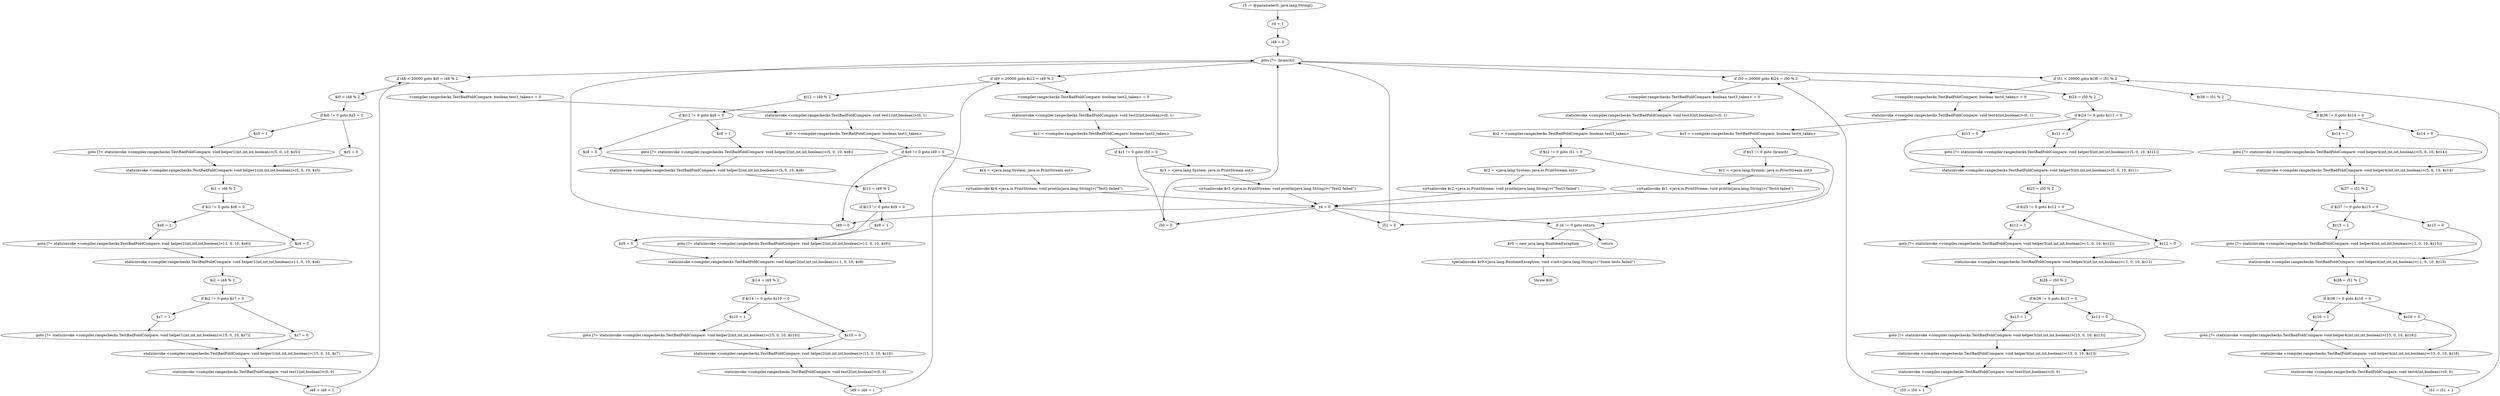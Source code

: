 digraph "unitGraph" {
    "r5 := @parameter0: java.lang.String[]"
    "z4 = 1"
    "i48 = 0"
    "goto [?= (branch)]"
    "$i0 = i48 % 2"
    "if $i0 != 0 goto $z5 = 0"
    "$z5 = 1"
    "goto [?= staticinvoke <compiler.rangechecks.TestBadFoldCompare: void helper1(int,int,int,boolean)>(5, 0, 10, $z5)]"
    "$z5 = 0"
    "staticinvoke <compiler.rangechecks.TestBadFoldCompare: void helper1(int,int,int,boolean)>(5, 0, 10, $z5)"
    "$i1 = i48 % 2"
    "if $i1 != 0 goto $z6 = 0"
    "$z6 = 1"
    "goto [?= staticinvoke <compiler.rangechecks.TestBadFoldCompare: void helper1(int,int,int,boolean)>(-1, 0, 10, $z6)]"
    "$z6 = 0"
    "staticinvoke <compiler.rangechecks.TestBadFoldCompare: void helper1(int,int,int,boolean)>(-1, 0, 10, $z6)"
    "$i2 = i48 % 2"
    "if $i2 != 0 goto $z7 = 0"
    "$z7 = 1"
    "goto [?= staticinvoke <compiler.rangechecks.TestBadFoldCompare: void helper1(int,int,int,boolean)>(15, 0, 10, $z7)]"
    "$z7 = 0"
    "staticinvoke <compiler.rangechecks.TestBadFoldCompare: void helper1(int,int,int,boolean)>(15, 0, 10, $z7)"
    "staticinvoke <compiler.rangechecks.TestBadFoldCompare: void test1(int,boolean)>(0, 0)"
    "i48 = i48 + 1"
    "if i48 < 20000 goto $i0 = i48 % 2"
    "<compiler.rangechecks.TestBadFoldCompare: boolean test1_taken> = 0"
    "staticinvoke <compiler.rangechecks.TestBadFoldCompare: void test1(int,boolean)>(0, 1)"
    "$z0 = <compiler.rangechecks.TestBadFoldCompare: boolean test1_taken>"
    "if $z0 != 0 goto i49 = 0"
    "$r4 = <java.lang.System: java.io.PrintStream out>"
    "virtualinvoke $r4.<java.io.PrintStream: void println(java.lang.String)>(\"Test1 failed\")"
    "z4 = 0"
    "i49 = 0"
    "$i12 = i49 % 2"
    "if $i12 != 0 goto $z8 = 0"
    "$z8 = 1"
    "goto [?= staticinvoke <compiler.rangechecks.TestBadFoldCompare: void helper2(int,int,int,boolean)>(5, 0, 10, $z8)]"
    "$z8 = 0"
    "staticinvoke <compiler.rangechecks.TestBadFoldCompare: void helper2(int,int,int,boolean)>(5, 0, 10, $z8)"
    "$i13 = i49 % 2"
    "if $i13 != 0 goto $z9 = 0"
    "$z9 = 1"
    "goto [?= staticinvoke <compiler.rangechecks.TestBadFoldCompare: void helper2(int,int,int,boolean)>(-1, 0, 10, $z9)]"
    "$z9 = 0"
    "staticinvoke <compiler.rangechecks.TestBadFoldCompare: void helper2(int,int,int,boolean)>(-1, 0, 10, $z9)"
    "$i14 = i49 % 2"
    "if $i14 != 0 goto $z10 = 0"
    "$z10 = 1"
    "goto [?= staticinvoke <compiler.rangechecks.TestBadFoldCompare: void helper2(int,int,int,boolean)>(15, 0, 10, $z10)]"
    "$z10 = 0"
    "staticinvoke <compiler.rangechecks.TestBadFoldCompare: void helper2(int,int,int,boolean)>(15, 0, 10, $z10)"
    "staticinvoke <compiler.rangechecks.TestBadFoldCompare: void test2(int,boolean)>(0, 0)"
    "i49 = i49 + 1"
    "if i49 < 20000 goto $i12 = i49 % 2"
    "<compiler.rangechecks.TestBadFoldCompare: boolean test2_taken> = 0"
    "staticinvoke <compiler.rangechecks.TestBadFoldCompare: void test2(int,boolean)>(0, 1)"
    "$z1 = <compiler.rangechecks.TestBadFoldCompare: boolean test2_taken>"
    "if $z1 != 0 goto i50 = 0"
    "$r3 = <java.lang.System: java.io.PrintStream out>"
    "virtualinvoke $r3.<java.io.PrintStream: void println(java.lang.String)>(\"Test2 failed\")"
    "i50 = 0"
    "$i24 = i50 % 2"
    "if $i24 != 0 goto $z11 = 0"
    "$z11 = 1"
    "goto [?= staticinvoke <compiler.rangechecks.TestBadFoldCompare: void helper3(int,int,int,boolean)>(5, 0, 10, $z11)]"
    "$z11 = 0"
    "staticinvoke <compiler.rangechecks.TestBadFoldCompare: void helper3(int,int,int,boolean)>(5, 0, 10, $z11)"
    "$i25 = i50 % 2"
    "if $i25 != 0 goto $z12 = 0"
    "$z12 = 1"
    "goto [?= staticinvoke <compiler.rangechecks.TestBadFoldCompare: void helper3(int,int,int,boolean)>(-1, 0, 10, $z12)]"
    "$z12 = 0"
    "staticinvoke <compiler.rangechecks.TestBadFoldCompare: void helper3(int,int,int,boolean)>(-1, 0, 10, $z12)"
    "$i26 = i50 % 2"
    "if $i26 != 0 goto $z13 = 0"
    "$z13 = 1"
    "goto [?= staticinvoke <compiler.rangechecks.TestBadFoldCompare: void helper3(int,int,int,boolean)>(15, 0, 10, $z13)]"
    "$z13 = 0"
    "staticinvoke <compiler.rangechecks.TestBadFoldCompare: void helper3(int,int,int,boolean)>(15, 0, 10, $z13)"
    "staticinvoke <compiler.rangechecks.TestBadFoldCompare: void test3(int,boolean)>(0, 0)"
    "i50 = i50 + 1"
    "if i50 < 20000 goto $i24 = i50 % 2"
    "<compiler.rangechecks.TestBadFoldCompare: boolean test3_taken> = 0"
    "staticinvoke <compiler.rangechecks.TestBadFoldCompare: void test3(int,boolean)>(0, 1)"
    "$z2 = <compiler.rangechecks.TestBadFoldCompare: boolean test3_taken>"
    "if $z2 != 0 goto i51 = 0"
    "$r2 = <java.lang.System: java.io.PrintStream out>"
    "virtualinvoke $r2.<java.io.PrintStream: void println(java.lang.String)>(\"Test3 failed\")"
    "i51 = 0"
    "$i36 = i51 % 2"
    "if $i36 != 0 goto $z14 = 0"
    "$z14 = 1"
    "goto [?= staticinvoke <compiler.rangechecks.TestBadFoldCompare: void helper4(int,int,int,boolean)>(5, 0, 10, $z14)]"
    "$z14 = 0"
    "staticinvoke <compiler.rangechecks.TestBadFoldCompare: void helper4(int,int,int,boolean)>(5, 0, 10, $z14)"
    "$i37 = i51 % 2"
    "if $i37 != 0 goto $z15 = 0"
    "$z15 = 1"
    "goto [?= staticinvoke <compiler.rangechecks.TestBadFoldCompare: void helper4(int,int,int,boolean)>(-1, 0, 10, $z15)]"
    "$z15 = 0"
    "staticinvoke <compiler.rangechecks.TestBadFoldCompare: void helper4(int,int,int,boolean)>(-1, 0, 10, $z15)"
    "$i38 = i51 % 2"
    "if $i38 != 0 goto $z16 = 0"
    "$z16 = 1"
    "goto [?= staticinvoke <compiler.rangechecks.TestBadFoldCompare: void helper4(int,int,int,boolean)>(15, 0, 10, $z16)]"
    "$z16 = 0"
    "staticinvoke <compiler.rangechecks.TestBadFoldCompare: void helper4(int,int,int,boolean)>(15, 0, 10, $z16)"
    "staticinvoke <compiler.rangechecks.TestBadFoldCompare: void test4(int,boolean)>(0, 0)"
    "i51 = i51 + 1"
    "if i51 < 20000 goto $i36 = i51 % 2"
    "<compiler.rangechecks.TestBadFoldCompare: boolean test4_taken> = 0"
    "staticinvoke <compiler.rangechecks.TestBadFoldCompare: void test4(int,boolean)>(0, 1)"
    "$z3 = <compiler.rangechecks.TestBadFoldCompare: boolean test4_taken>"
    "if $z3 != 0 goto (branch)"
    "$r1 = <java.lang.System: java.io.PrintStream out>"
    "virtualinvoke $r1.<java.io.PrintStream: void println(java.lang.String)>(\"Test4 failed\")"
    "if z4 != 0 goto return"
    "$r0 = new java.lang.RuntimeException"
    "specialinvoke $r0.<java.lang.RuntimeException: void <init>(java.lang.String)>(\"Some tests failed\")"
    "throw $r0"
    "return"
    "r5 := @parameter0: java.lang.String[]"->"z4 = 1";
    "z4 = 1"->"i48 = 0";
    "i48 = 0"->"goto [?= (branch)]";
    "goto [?= (branch)]"->"if i48 < 20000 goto $i0 = i48 % 2";
    "$i0 = i48 % 2"->"if $i0 != 0 goto $z5 = 0";
    "if $i0 != 0 goto $z5 = 0"->"$z5 = 1";
    "if $i0 != 0 goto $z5 = 0"->"$z5 = 0";
    "$z5 = 1"->"goto [?= staticinvoke <compiler.rangechecks.TestBadFoldCompare: void helper1(int,int,int,boolean)>(5, 0, 10, $z5)]";
    "goto [?= staticinvoke <compiler.rangechecks.TestBadFoldCompare: void helper1(int,int,int,boolean)>(5, 0, 10, $z5)]"->"staticinvoke <compiler.rangechecks.TestBadFoldCompare: void helper1(int,int,int,boolean)>(5, 0, 10, $z5)";
    "$z5 = 0"->"staticinvoke <compiler.rangechecks.TestBadFoldCompare: void helper1(int,int,int,boolean)>(5, 0, 10, $z5)";
    "staticinvoke <compiler.rangechecks.TestBadFoldCompare: void helper1(int,int,int,boolean)>(5, 0, 10, $z5)"->"$i1 = i48 % 2";
    "$i1 = i48 % 2"->"if $i1 != 0 goto $z6 = 0";
    "if $i1 != 0 goto $z6 = 0"->"$z6 = 1";
    "if $i1 != 0 goto $z6 = 0"->"$z6 = 0";
    "$z6 = 1"->"goto [?= staticinvoke <compiler.rangechecks.TestBadFoldCompare: void helper1(int,int,int,boolean)>(-1, 0, 10, $z6)]";
    "goto [?= staticinvoke <compiler.rangechecks.TestBadFoldCompare: void helper1(int,int,int,boolean)>(-1, 0, 10, $z6)]"->"staticinvoke <compiler.rangechecks.TestBadFoldCompare: void helper1(int,int,int,boolean)>(-1, 0, 10, $z6)";
    "$z6 = 0"->"staticinvoke <compiler.rangechecks.TestBadFoldCompare: void helper1(int,int,int,boolean)>(-1, 0, 10, $z6)";
    "staticinvoke <compiler.rangechecks.TestBadFoldCompare: void helper1(int,int,int,boolean)>(-1, 0, 10, $z6)"->"$i2 = i48 % 2";
    "$i2 = i48 % 2"->"if $i2 != 0 goto $z7 = 0";
    "if $i2 != 0 goto $z7 = 0"->"$z7 = 1";
    "if $i2 != 0 goto $z7 = 0"->"$z7 = 0";
    "$z7 = 1"->"goto [?= staticinvoke <compiler.rangechecks.TestBadFoldCompare: void helper1(int,int,int,boolean)>(15, 0, 10, $z7)]";
    "goto [?= staticinvoke <compiler.rangechecks.TestBadFoldCompare: void helper1(int,int,int,boolean)>(15, 0, 10, $z7)]"->"staticinvoke <compiler.rangechecks.TestBadFoldCompare: void helper1(int,int,int,boolean)>(15, 0, 10, $z7)";
    "$z7 = 0"->"staticinvoke <compiler.rangechecks.TestBadFoldCompare: void helper1(int,int,int,boolean)>(15, 0, 10, $z7)";
    "staticinvoke <compiler.rangechecks.TestBadFoldCompare: void helper1(int,int,int,boolean)>(15, 0, 10, $z7)"->"staticinvoke <compiler.rangechecks.TestBadFoldCompare: void test1(int,boolean)>(0, 0)";
    "staticinvoke <compiler.rangechecks.TestBadFoldCompare: void test1(int,boolean)>(0, 0)"->"i48 = i48 + 1";
    "i48 = i48 + 1"->"if i48 < 20000 goto $i0 = i48 % 2";
    "if i48 < 20000 goto $i0 = i48 % 2"->"<compiler.rangechecks.TestBadFoldCompare: boolean test1_taken> = 0";
    "if i48 < 20000 goto $i0 = i48 % 2"->"$i0 = i48 % 2";
    "<compiler.rangechecks.TestBadFoldCompare: boolean test1_taken> = 0"->"staticinvoke <compiler.rangechecks.TestBadFoldCompare: void test1(int,boolean)>(0, 1)";
    "staticinvoke <compiler.rangechecks.TestBadFoldCompare: void test1(int,boolean)>(0, 1)"->"$z0 = <compiler.rangechecks.TestBadFoldCompare: boolean test1_taken>";
    "$z0 = <compiler.rangechecks.TestBadFoldCompare: boolean test1_taken>"->"if $z0 != 0 goto i49 = 0";
    "if $z0 != 0 goto i49 = 0"->"$r4 = <java.lang.System: java.io.PrintStream out>";
    "if $z0 != 0 goto i49 = 0"->"i49 = 0";
    "$r4 = <java.lang.System: java.io.PrintStream out>"->"virtualinvoke $r4.<java.io.PrintStream: void println(java.lang.String)>(\"Test1 failed\")";
    "virtualinvoke $r4.<java.io.PrintStream: void println(java.lang.String)>(\"Test1 failed\")"->"z4 = 0";
    "z4 = 0"->"i49 = 0";
    "i49 = 0"->"goto [?= (branch)]";
    "goto [?= (branch)]"->"if i49 < 20000 goto $i12 = i49 % 2";
    "$i12 = i49 % 2"->"if $i12 != 0 goto $z8 = 0";
    "if $i12 != 0 goto $z8 = 0"->"$z8 = 1";
    "if $i12 != 0 goto $z8 = 0"->"$z8 = 0";
    "$z8 = 1"->"goto [?= staticinvoke <compiler.rangechecks.TestBadFoldCompare: void helper2(int,int,int,boolean)>(5, 0, 10, $z8)]";
    "goto [?= staticinvoke <compiler.rangechecks.TestBadFoldCompare: void helper2(int,int,int,boolean)>(5, 0, 10, $z8)]"->"staticinvoke <compiler.rangechecks.TestBadFoldCompare: void helper2(int,int,int,boolean)>(5, 0, 10, $z8)";
    "$z8 = 0"->"staticinvoke <compiler.rangechecks.TestBadFoldCompare: void helper2(int,int,int,boolean)>(5, 0, 10, $z8)";
    "staticinvoke <compiler.rangechecks.TestBadFoldCompare: void helper2(int,int,int,boolean)>(5, 0, 10, $z8)"->"$i13 = i49 % 2";
    "$i13 = i49 % 2"->"if $i13 != 0 goto $z9 = 0";
    "if $i13 != 0 goto $z9 = 0"->"$z9 = 1";
    "if $i13 != 0 goto $z9 = 0"->"$z9 = 0";
    "$z9 = 1"->"goto [?= staticinvoke <compiler.rangechecks.TestBadFoldCompare: void helper2(int,int,int,boolean)>(-1, 0, 10, $z9)]";
    "goto [?= staticinvoke <compiler.rangechecks.TestBadFoldCompare: void helper2(int,int,int,boolean)>(-1, 0, 10, $z9)]"->"staticinvoke <compiler.rangechecks.TestBadFoldCompare: void helper2(int,int,int,boolean)>(-1, 0, 10, $z9)";
    "$z9 = 0"->"staticinvoke <compiler.rangechecks.TestBadFoldCompare: void helper2(int,int,int,boolean)>(-1, 0, 10, $z9)";
    "staticinvoke <compiler.rangechecks.TestBadFoldCompare: void helper2(int,int,int,boolean)>(-1, 0, 10, $z9)"->"$i14 = i49 % 2";
    "$i14 = i49 % 2"->"if $i14 != 0 goto $z10 = 0";
    "if $i14 != 0 goto $z10 = 0"->"$z10 = 1";
    "if $i14 != 0 goto $z10 = 0"->"$z10 = 0";
    "$z10 = 1"->"goto [?= staticinvoke <compiler.rangechecks.TestBadFoldCompare: void helper2(int,int,int,boolean)>(15, 0, 10, $z10)]";
    "goto [?= staticinvoke <compiler.rangechecks.TestBadFoldCompare: void helper2(int,int,int,boolean)>(15, 0, 10, $z10)]"->"staticinvoke <compiler.rangechecks.TestBadFoldCompare: void helper2(int,int,int,boolean)>(15, 0, 10, $z10)";
    "$z10 = 0"->"staticinvoke <compiler.rangechecks.TestBadFoldCompare: void helper2(int,int,int,boolean)>(15, 0, 10, $z10)";
    "staticinvoke <compiler.rangechecks.TestBadFoldCompare: void helper2(int,int,int,boolean)>(15, 0, 10, $z10)"->"staticinvoke <compiler.rangechecks.TestBadFoldCompare: void test2(int,boolean)>(0, 0)";
    "staticinvoke <compiler.rangechecks.TestBadFoldCompare: void test2(int,boolean)>(0, 0)"->"i49 = i49 + 1";
    "i49 = i49 + 1"->"if i49 < 20000 goto $i12 = i49 % 2";
    "if i49 < 20000 goto $i12 = i49 % 2"->"<compiler.rangechecks.TestBadFoldCompare: boolean test2_taken> = 0";
    "if i49 < 20000 goto $i12 = i49 % 2"->"$i12 = i49 % 2";
    "<compiler.rangechecks.TestBadFoldCompare: boolean test2_taken> = 0"->"staticinvoke <compiler.rangechecks.TestBadFoldCompare: void test2(int,boolean)>(0, 1)";
    "staticinvoke <compiler.rangechecks.TestBadFoldCompare: void test2(int,boolean)>(0, 1)"->"$z1 = <compiler.rangechecks.TestBadFoldCompare: boolean test2_taken>";
    "$z1 = <compiler.rangechecks.TestBadFoldCompare: boolean test2_taken>"->"if $z1 != 0 goto i50 = 0";
    "if $z1 != 0 goto i50 = 0"->"$r3 = <java.lang.System: java.io.PrintStream out>";
    "if $z1 != 0 goto i50 = 0"->"i50 = 0";
    "$r3 = <java.lang.System: java.io.PrintStream out>"->"virtualinvoke $r3.<java.io.PrintStream: void println(java.lang.String)>(\"Test2 failed\")";
    "virtualinvoke $r3.<java.io.PrintStream: void println(java.lang.String)>(\"Test2 failed\")"->"z4 = 0";
    "z4 = 0"->"i50 = 0";
    "i50 = 0"->"goto [?= (branch)]";
    "goto [?= (branch)]"->"if i50 < 20000 goto $i24 = i50 % 2";
    "$i24 = i50 % 2"->"if $i24 != 0 goto $z11 = 0";
    "if $i24 != 0 goto $z11 = 0"->"$z11 = 1";
    "if $i24 != 0 goto $z11 = 0"->"$z11 = 0";
    "$z11 = 1"->"goto [?= staticinvoke <compiler.rangechecks.TestBadFoldCompare: void helper3(int,int,int,boolean)>(5, 0, 10, $z11)]";
    "goto [?= staticinvoke <compiler.rangechecks.TestBadFoldCompare: void helper3(int,int,int,boolean)>(5, 0, 10, $z11)]"->"staticinvoke <compiler.rangechecks.TestBadFoldCompare: void helper3(int,int,int,boolean)>(5, 0, 10, $z11)";
    "$z11 = 0"->"staticinvoke <compiler.rangechecks.TestBadFoldCompare: void helper3(int,int,int,boolean)>(5, 0, 10, $z11)";
    "staticinvoke <compiler.rangechecks.TestBadFoldCompare: void helper3(int,int,int,boolean)>(5, 0, 10, $z11)"->"$i25 = i50 % 2";
    "$i25 = i50 % 2"->"if $i25 != 0 goto $z12 = 0";
    "if $i25 != 0 goto $z12 = 0"->"$z12 = 1";
    "if $i25 != 0 goto $z12 = 0"->"$z12 = 0";
    "$z12 = 1"->"goto [?= staticinvoke <compiler.rangechecks.TestBadFoldCompare: void helper3(int,int,int,boolean)>(-1, 0, 10, $z12)]";
    "goto [?= staticinvoke <compiler.rangechecks.TestBadFoldCompare: void helper3(int,int,int,boolean)>(-1, 0, 10, $z12)]"->"staticinvoke <compiler.rangechecks.TestBadFoldCompare: void helper3(int,int,int,boolean)>(-1, 0, 10, $z12)";
    "$z12 = 0"->"staticinvoke <compiler.rangechecks.TestBadFoldCompare: void helper3(int,int,int,boolean)>(-1, 0, 10, $z12)";
    "staticinvoke <compiler.rangechecks.TestBadFoldCompare: void helper3(int,int,int,boolean)>(-1, 0, 10, $z12)"->"$i26 = i50 % 2";
    "$i26 = i50 % 2"->"if $i26 != 0 goto $z13 = 0";
    "if $i26 != 0 goto $z13 = 0"->"$z13 = 1";
    "if $i26 != 0 goto $z13 = 0"->"$z13 = 0";
    "$z13 = 1"->"goto [?= staticinvoke <compiler.rangechecks.TestBadFoldCompare: void helper3(int,int,int,boolean)>(15, 0, 10, $z13)]";
    "goto [?= staticinvoke <compiler.rangechecks.TestBadFoldCompare: void helper3(int,int,int,boolean)>(15, 0, 10, $z13)]"->"staticinvoke <compiler.rangechecks.TestBadFoldCompare: void helper3(int,int,int,boolean)>(15, 0, 10, $z13)";
    "$z13 = 0"->"staticinvoke <compiler.rangechecks.TestBadFoldCompare: void helper3(int,int,int,boolean)>(15, 0, 10, $z13)";
    "staticinvoke <compiler.rangechecks.TestBadFoldCompare: void helper3(int,int,int,boolean)>(15, 0, 10, $z13)"->"staticinvoke <compiler.rangechecks.TestBadFoldCompare: void test3(int,boolean)>(0, 0)";
    "staticinvoke <compiler.rangechecks.TestBadFoldCompare: void test3(int,boolean)>(0, 0)"->"i50 = i50 + 1";
    "i50 = i50 + 1"->"if i50 < 20000 goto $i24 = i50 % 2";
    "if i50 < 20000 goto $i24 = i50 % 2"->"<compiler.rangechecks.TestBadFoldCompare: boolean test3_taken> = 0";
    "if i50 < 20000 goto $i24 = i50 % 2"->"$i24 = i50 % 2";
    "<compiler.rangechecks.TestBadFoldCompare: boolean test3_taken> = 0"->"staticinvoke <compiler.rangechecks.TestBadFoldCompare: void test3(int,boolean)>(0, 1)";
    "staticinvoke <compiler.rangechecks.TestBadFoldCompare: void test3(int,boolean)>(0, 1)"->"$z2 = <compiler.rangechecks.TestBadFoldCompare: boolean test3_taken>";
    "$z2 = <compiler.rangechecks.TestBadFoldCompare: boolean test3_taken>"->"if $z2 != 0 goto i51 = 0";
    "if $z2 != 0 goto i51 = 0"->"$r2 = <java.lang.System: java.io.PrintStream out>";
    "if $z2 != 0 goto i51 = 0"->"i51 = 0";
    "$r2 = <java.lang.System: java.io.PrintStream out>"->"virtualinvoke $r2.<java.io.PrintStream: void println(java.lang.String)>(\"Test3 failed\")";
    "virtualinvoke $r2.<java.io.PrintStream: void println(java.lang.String)>(\"Test3 failed\")"->"z4 = 0";
    "z4 = 0"->"i51 = 0";
    "i51 = 0"->"goto [?= (branch)]";
    "goto [?= (branch)]"->"if i51 < 20000 goto $i36 = i51 % 2";
    "$i36 = i51 % 2"->"if $i36 != 0 goto $z14 = 0";
    "if $i36 != 0 goto $z14 = 0"->"$z14 = 1";
    "if $i36 != 0 goto $z14 = 0"->"$z14 = 0";
    "$z14 = 1"->"goto [?= staticinvoke <compiler.rangechecks.TestBadFoldCompare: void helper4(int,int,int,boolean)>(5, 0, 10, $z14)]";
    "goto [?= staticinvoke <compiler.rangechecks.TestBadFoldCompare: void helper4(int,int,int,boolean)>(5, 0, 10, $z14)]"->"staticinvoke <compiler.rangechecks.TestBadFoldCompare: void helper4(int,int,int,boolean)>(5, 0, 10, $z14)";
    "$z14 = 0"->"staticinvoke <compiler.rangechecks.TestBadFoldCompare: void helper4(int,int,int,boolean)>(5, 0, 10, $z14)";
    "staticinvoke <compiler.rangechecks.TestBadFoldCompare: void helper4(int,int,int,boolean)>(5, 0, 10, $z14)"->"$i37 = i51 % 2";
    "$i37 = i51 % 2"->"if $i37 != 0 goto $z15 = 0";
    "if $i37 != 0 goto $z15 = 0"->"$z15 = 1";
    "if $i37 != 0 goto $z15 = 0"->"$z15 = 0";
    "$z15 = 1"->"goto [?= staticinvoke <compiler.rangechecks.TestBadFoldCompare: void helper4(int,int,int,boolean)>(-1, 0, 10, $z15)]";
    "goto [?= staticinvoke <compiler.rangechecks.TestBadFoldCompare: void helper4(int,int,int,boolean)>(-1, 0, 10, $z15)]"->"staticinvoke <compiler.rangechecks.TestBadFoldCompare: void helper4(int,int,int,boolean)>(-1, 0, 10, $z15)";
    "$z15 = 0"->"staticinvoke <compiler.rangechecks.TestBadFoldCompare: void helper4(int,int,int,boolean)>(-1, 0, 10, $z15)";
    "staticinvoke <compiler.rangechecks.TestBadFoldCompare: void helper4(int,int,int,boolean)>(-1, 0, 10, $z15)"->"$i38 = i51 % 2";
    "$i38 = i51 % 2"->"if $i38 != 0 goto $z16 = 0";
    "if $i38 != 0 goto $z16 = 0"->"$z16 = 1";
    "if $i38 != 0 goto $z16 = 0"->"$z16 = 0";
    "$z16 = 1"->"goto [?= staticinvoke <compiler.rangechecks.TestBadFoldCompare: void helper4(int,int,int,boolean)>(15, 0, 10, $z16)]";
    "goto [?= staticinvoke <compiler.rangechecks.TestBadFoldCompare: void helper4(int,int,int,boolean)>(15, 0, 10, $z16)]"->"staticinvoke <compiler.rangechecks.TestBadFoldCompare: void helper4(int,int,int,boolean)>(15, 0, 10, $z16)";
    "$z16 = 0"->"staticinvoke <compiler.rangechecks.TestBadFoldCompare: void helper4(int,int,int,boolean)>(15, 0, 10, $z16)";
    "staticinvoke <compiler.rangechecks.TestBadFoldCompare: void helper4(int,int,int,boolean)>(15, 0, 10, $z16)"->"staticinvoke <compiler.rangechecks.TestBadFoldCompare: void test4(int,boolean)>(0, 0)";
    "staticinvoke <compiler.rangechecks.TestBadFoldCompare: void test4(int,boolean)>(0, 0)"->"i51 = i51 + 1";
    "i51 = i51 + 1"->"if i51 < 20000 goto $i36 = i51 % 2";
    "if i51 < 20000 goto $i36 = i51 % 2"->"<compiler.rangechecks.TestBadFoldCompare: boolean test4_taken> = 0";
    "if i51 < 20000 goto $i36 = i51 % 2"->"$i36 = i51 % 2";
    "<compiler.rangechecks.TestBadFoldCompare: boolean test4_taken> = 0"->"staticinvoke <compiler.rangechecks.TestBadFoldCompare: void test4(int,boolean)>(0, 1)";
    "staticinvoke <compiler.rangechecks.TestBadFoldCompare: void test4(int,boolean)>(0, 1)"->"$z3 = <compiler.rangechecks.TestBadFoldCompare: boolean test4_taken>";
    "$z3 = <compiler.rangechecks.TestBadFoldCompare: boolean test4_taken>"->"if $z3 != 0 goto (branch)";
    "if $z3 != 0 goto (branch)"->"$r1 = <java.lang.System: java.io.PrintStream out>";
    "if $z3 != 0 goto (branch)"->"if z4 != 0 goto return";
    "$r1 = <java.lang.System: java.io.PrintStream out>"->"virtualinvoke $r1.<java.io.PrintStream: void println(java.lang.String)>(\"Test4 failed\")";
    "virtualinvoke $r1.<java.io.PrintStream: void println(java.lang.String)>(\"Test4 failed\")"->"z4 = 0";
    "z4 = 0"->"if z4 != 0 goto return";
    "if z4 != 0 goto return"->"$r0 = new java.lang.RuntimeException";
    "if z4 != 0 goto return"->"return";
    "$r0 = new java.lang.RuntimeException"->"specialinvoke $r0.<java.lang.RuntimeException: void <init>(java.lang.String)>(\"Some tests failed\")";
    "specialinvoke $r0.<java.lang.RuntimeException: void <init>(java.lang.String)>(\"Some tests failed\")"->"throw $r0";
}
